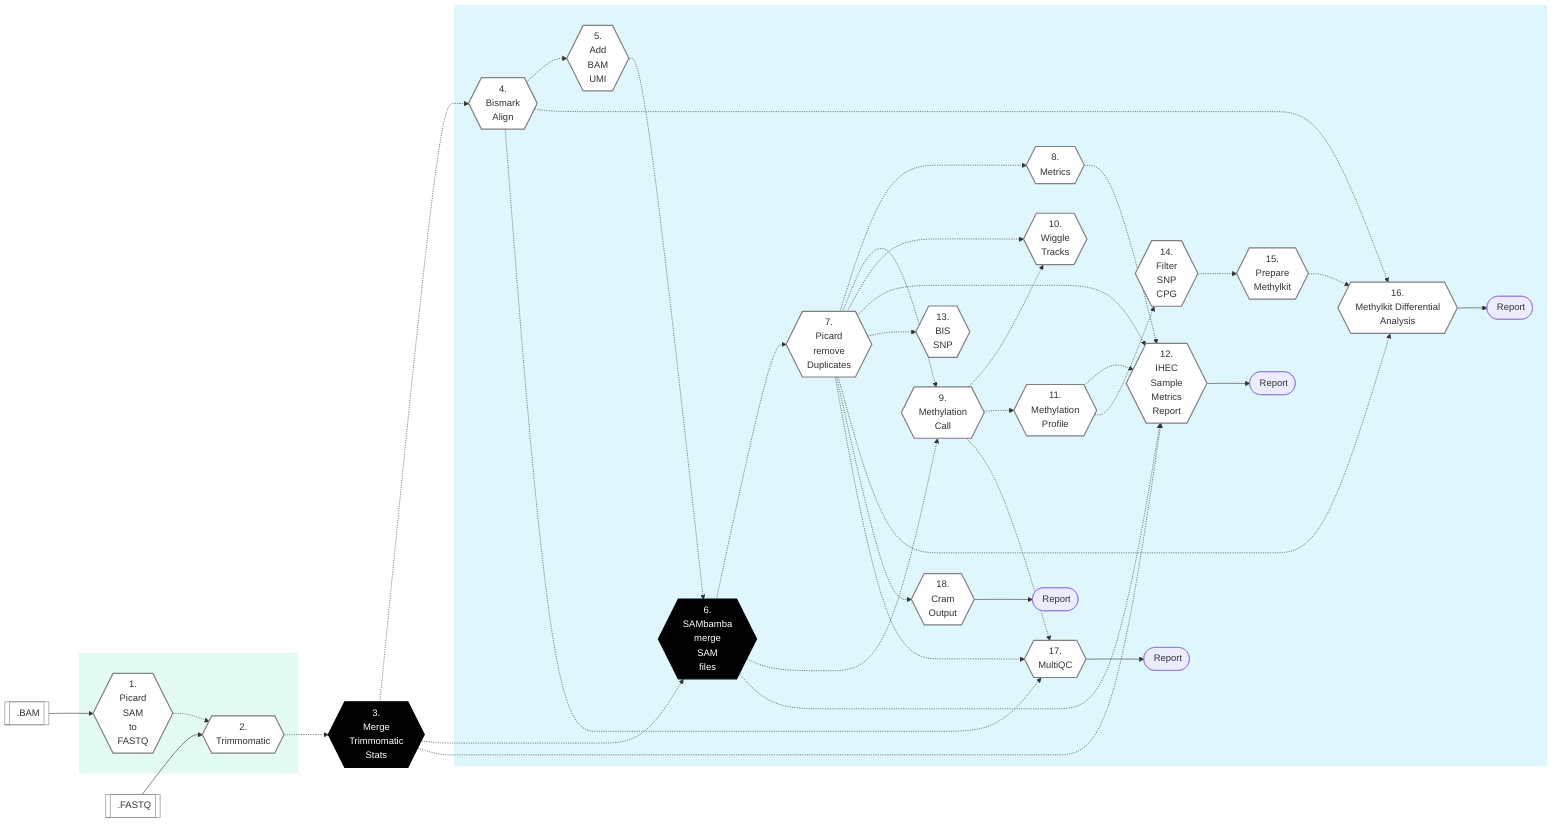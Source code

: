 %%{init: {'theme': 'base', 'themeVariables': { 'lineColor': '#404040'}, 'fontFamily': 'Montserrat', 'fontSize': 10}}}%%

        %% GenPipes Schema for methylseq.py
        %% Ref: https://bitbucket.org/mugqic/genpipes/src/master/pipelines/methylseq/
        %% Author Shaloo Shalini <shalz@hotmail.com>

        graph LR
          InputBAM[[fa:fa-file-archive-o .BAM]]
          InputFASTQ[[fa:fa-sticky-note-o .FASTQ ]]
          Output([fa:fa-sticky-note-o Report ])
          MetricsOP([fa:fa-sticky-note-o Report ])
          QCReport([fa:fa-sticky-note-o Report])
          DAReport([fa:fa-sticky-note-o Report])

          Node1{{ 1. <br/> Picard<br/>SAM<br/>to<br/>FASTQ }}:::nodefill
          Node2{{ 2. <br/> Trimmomatic }}:::nodefill
          Node3{{ 3. <br/> Merge <br/> Trimmomatic <br/> Stats }}:::nodefillblack
          Node4{{ 4. <br/> Bismark <br/> Align }}:::nodefill
          Node5{{ 5. <br/> Add <br/> BAM <br/> UMI }}:::nodefill
          Node6{{ 6. <br/> SAMbamba <br/> merge <br/> SAM <br/> files }}:::nodefillblack
          Node7{{ 7. <br/> Picard <br/> remove <br/> Duplicates }}:::nodefill
          Node8{{ 8. <br/> Metrics }}:::nodefill
          Node9{{ 9. <br/> Methylation <br/> Call }}:::nodefill
          Node10{{ 10. <br/> Wiggle <br/> Tracks }}:::nodefill
          Node11{{ 11. <br/> Methylation <br/> Profile }}:::nodefill
          Node12{{ 12. <br/> IHEC <br/> Sample <br/> Metrics <br/> Report }}:::nodefill
          Node13{{ 13. <br/> BIS <br/> SNP  }}:::nodefill
          Node14{{ 14. <br/> Filter <br/> SNP <br/> CPG }}:::nodefill
          Node15{{ 15. <br/> Prepare <br/> Methylkit }}:::nodefill
          Node16{{ 16. <br/> Methylkit Differential <br/> Analysis }}:::nodefill
          Node17{{ 17. <br/> MultiQC }}:::nodefill
          Node18{{ 18. <br/> Cram <br/> Output }}:::nodefill

          InputBAM --> Node1 -.-> Node2
          InputFASTQ --> Node2

          Node2 -.-> Node3
          Node3 -.-> Node4 & Node6 & Node12
          Node4 -.-> Node5 -.-> Node6
          Node4 -.-> Node16
          Node6 -.-> Node7 & Node9 & Node12
          Node7 -.-> Node8 & Node9 & Node10 & Node12 & Node13 & Node16 & Node18
          Node8 -.-> Node12
          Node9 -.-> Node10 & Node11
          Node11 -.-> Node12 & Node14
          Node14 -.-> Node15 -.-> Node16
          Node4 & Node7 & Node9 -.-> Node17

          Node12 --> MetricsOP
          Node16 --> DAReport
          Node17 --> QCReport
          Node18 --> Output

          subgraph readSetSteps[" "]
            Node1
            Node2
          end

          subgraph sampleSetSteps[" "]
            Node4
            Node5
            Node6
            Node7
            Node8
            Node9
            Node10
            Node11
            Node12
            Node13
            Node14
            Node15
            Node16
            Node17
            Node18
            MetricsOP
            QCReport
            DAReport
            Output
          end

          classDef greenRect fill:#E4FBF4,stroke:white
          class readSetSteps greenRect
          classDef blueRect fill:#DEF6FC,stroke:white
          class sampleSetSteps blueRect
          classDef inputfill fill:#ffffff,stroke:gray,stroke-width:1px
          classDef nodefill fill:#ffffff,stroke:gray,stroke-width:2px
          classDef nodefillblack fill:black,stroke:black,color:white,stroke-width:2px
          class InputBAM inputfill
          class InputFASTQ inputfill
